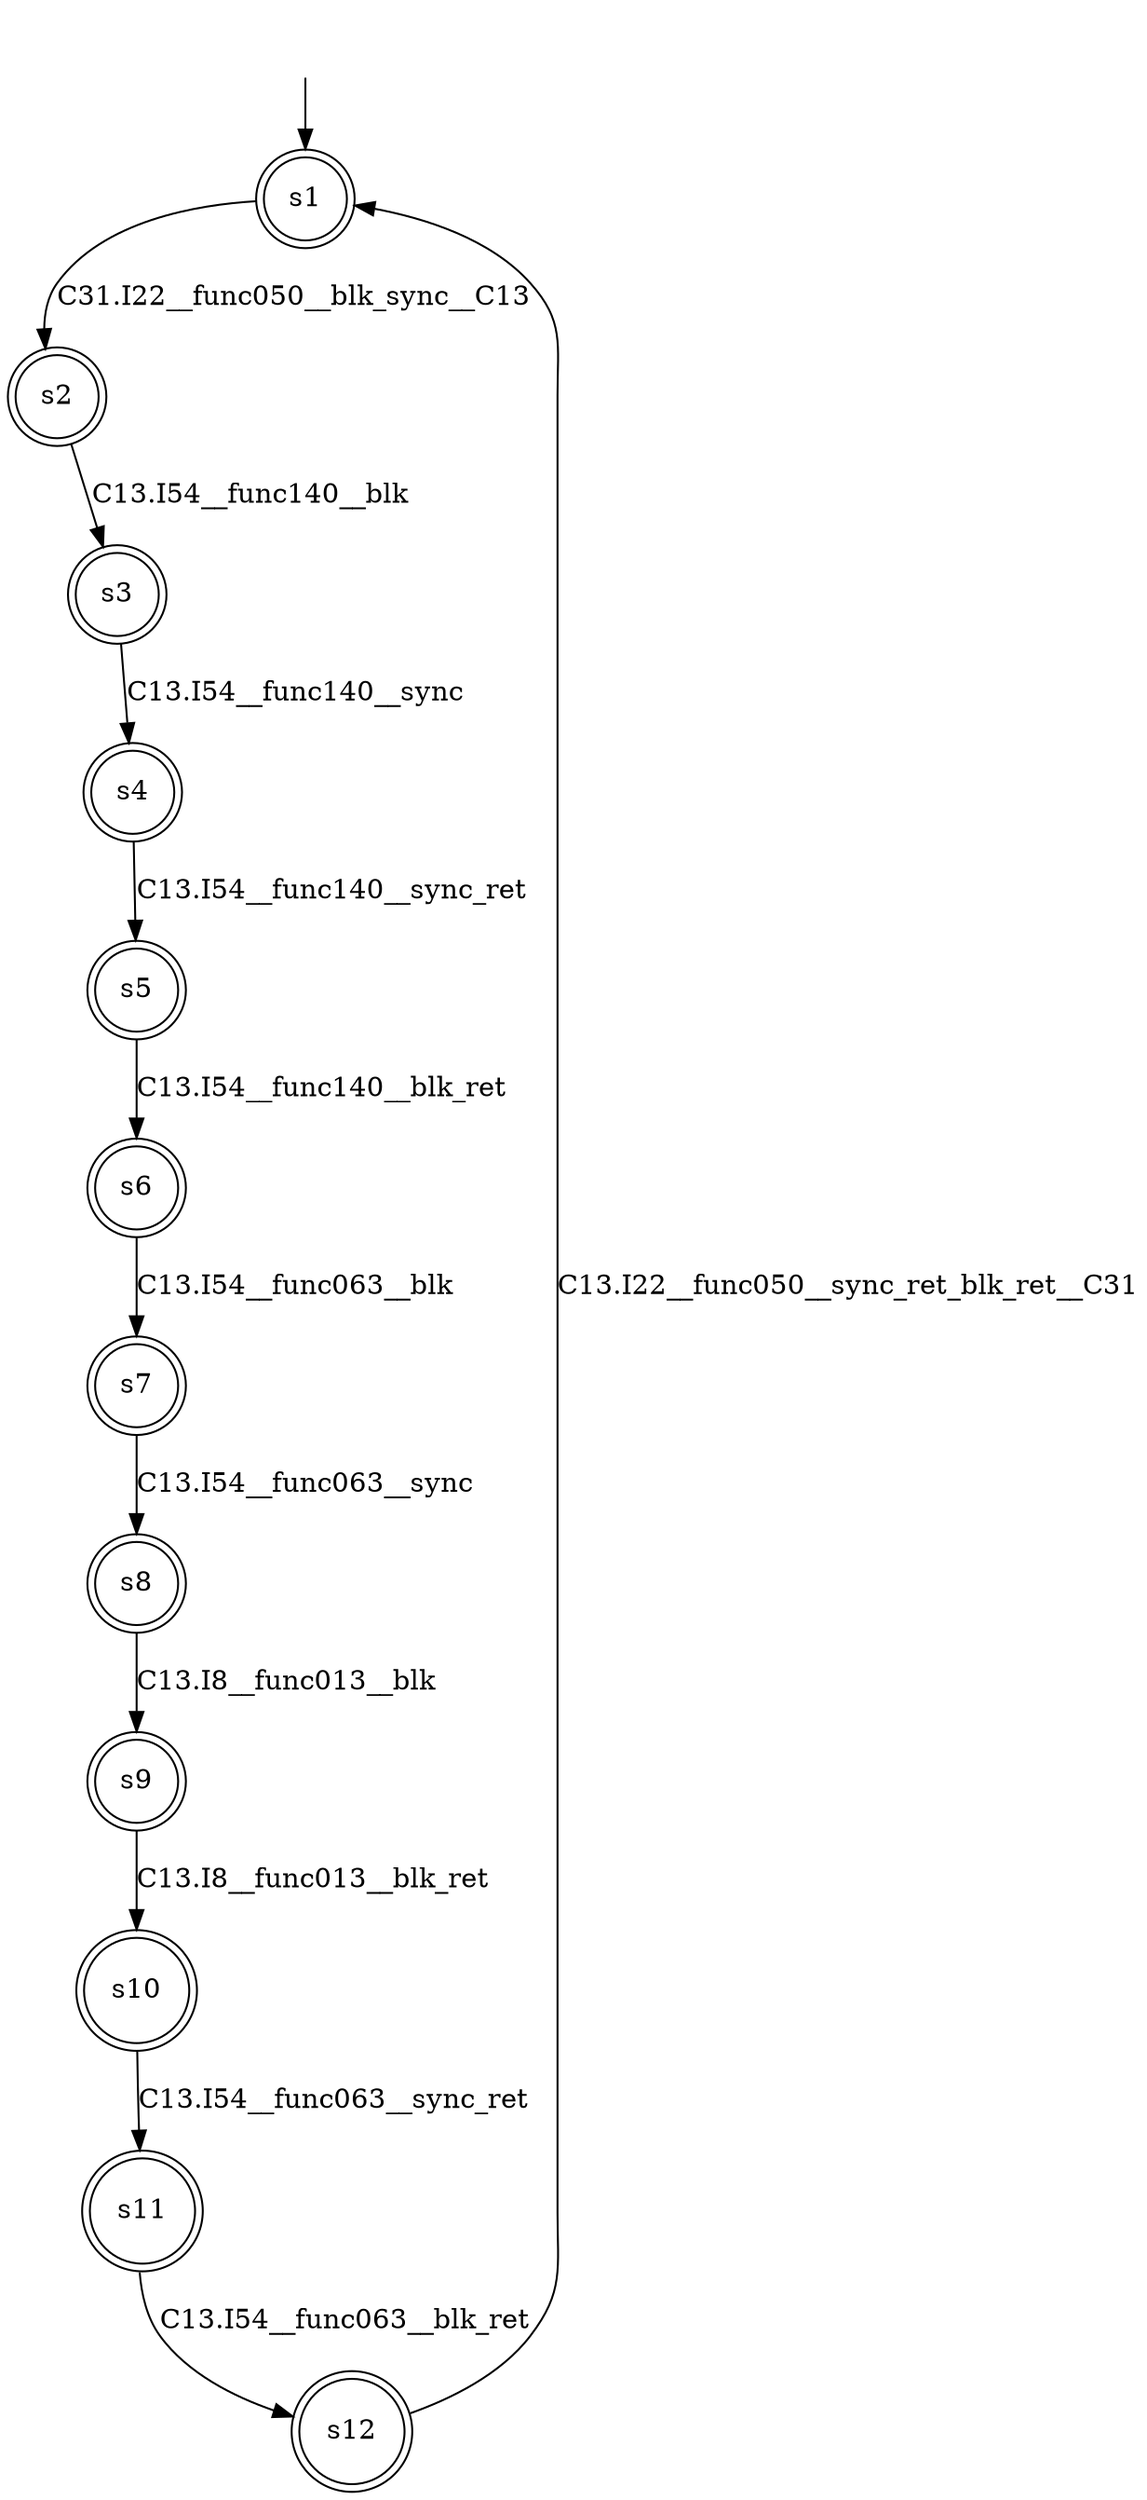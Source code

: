 digraph automaton {
	1 [label=<s1> shape="doublecircle"];
	2 [label=<s2> shape="doublecircle"];
	3 [label=<s3> shape="doublecircle"];
	4 [label=<s4> shape="doublecircle"];
	5 [label=<s5> shape="doublecircle"];
	6 [label=<s6> shape="doublecircle"];
	7 [label=<s7> shape="doublecircle"];
	8 [label=<s8> shape="doublecircle"];
	9 [label=<s9> shape="doublecircle"];
	10 [label=<s10> shape="doublecircle"];
	11 [label=<s11> shape="doublecircle"];
	12 [label=<s12> shape="doublecircle"];
	__init1 [label=<> shape="none"];
	__init1 -> 1;
	1 -> 2 [label=<C31.I22__func050__blk_sync__C13> id="1-0-2"];
	2 -> 3 [label=<C13.I54__func140__blk> id="2-0-3"];
	3 -> 4 [label=<C13.I54__func140__sync> id="3-0-4"];
	4 -> 5 [label=<C13.I54__func140__sync_ret> id="4-0-5"];
	5 -> 6 [label=<C13.I54__func140__blk_ret> id="5-0-6"];
	6 -> 7 [label=<C13.I54__func063__blk> id="6-0-7"];
	7 -> 8 [label=<C13.I54__func063__sync> id="7-0-8"];
	8 -> 9 [label=<C13.I8__func013__blk> id="8-0-9"];
	9 -> 10 [label=<C13.I8__func013__blk_ret> id="9-0-10"];
	10 -> 11 [label=<C13.I54__func063__sync_ret> id="10-0-11"];
	11 -> 12 [label=<C13.I54__func063__blk_ret> id="11-0-12"];
	12 -> 1 [label=<C13.I22__func050__sync_ret_blk_ret__C31> id="12-0-1"];
}
